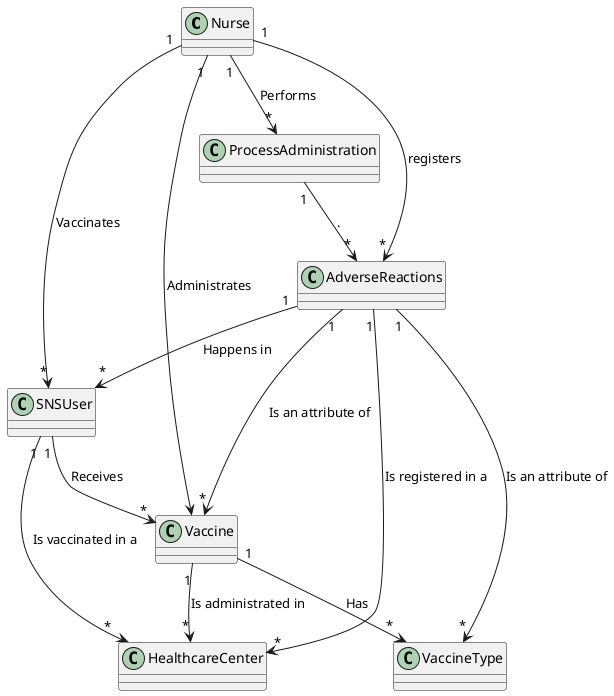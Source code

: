 @startuml

class Nurse
class ProcessAdministration
class AdverseReactions
class Vaccine
class VaccineType
class HealthcareCenter
class SNSUser


class Nurse {
}

class ProcessAdministration{
}

class AdverseReactions{
}

class VaccineType{
}

class Vaccine{
}

class HealthcareCenter{
}

class SNSUser{
}



Nurse "1" --> "*" AdverseReactions:registers
ProcessAdministration "1" --> "*" AdverseReactions:.
Nurse "1" --> "*" ProcessAdministration: Performs
AdverseReactions"1" --> "*"HealthcareCenter: Is registered in a
AdverseReactions "1" --> "*" VaccineType: Is an attribute of
AdverseReactions "1" --> "*" Vaccine: Is an attribute of
Vaccine "1" --> "*" VaccineType : Has
AdverseReactions "1" --> "*" SNSUser : Happens in
SNSUser "1" --> "*" HealthcareCenter: Is vaccinated in a
Vaccine "1" --> "*" HealthcareCenter: Is administrated in
SNSUser "1" --> "*" Vaccine: Receives
Nurse "1" --> "*" SNSUser: Vaccinates
Nurse "1" --> Vaccine: Administrates
@enduml